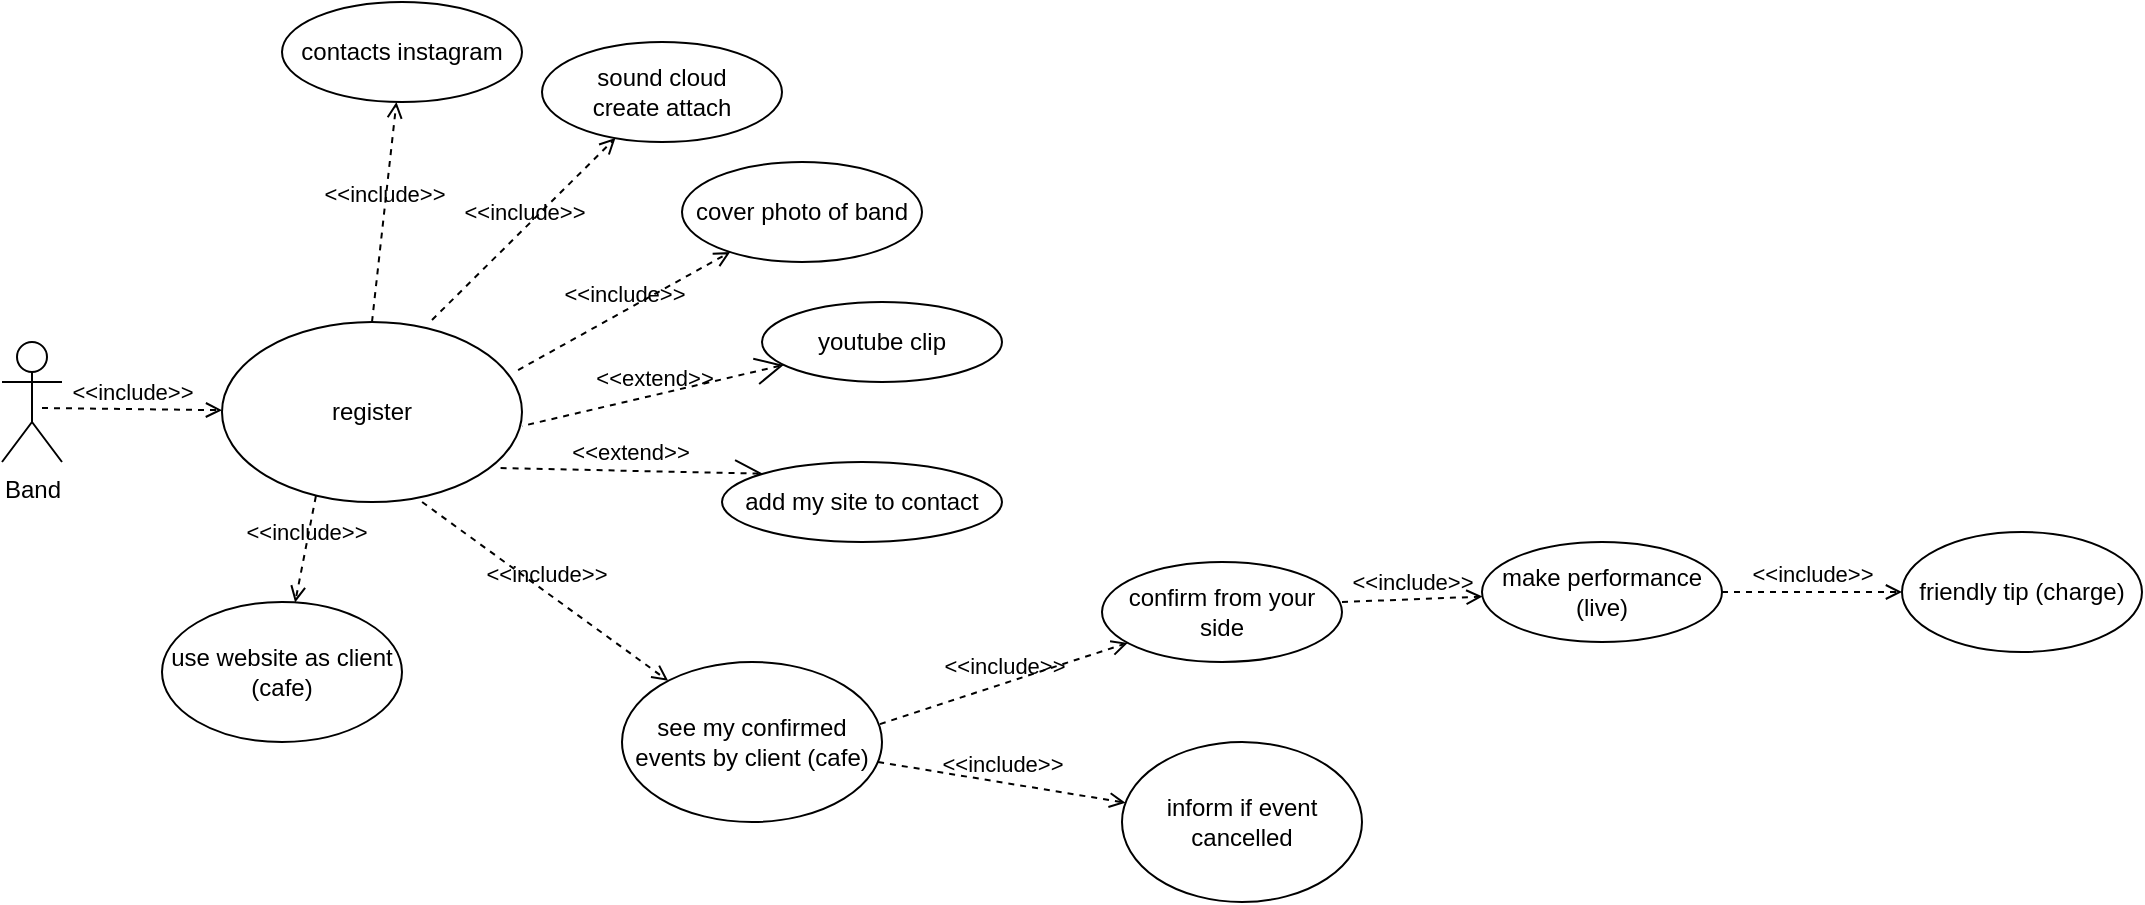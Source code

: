 <mxfile version="13.6.2" type="google"><diagram id="fqSOZ36k-DIlkdXyCzjL" name="Page-1"><mxGraphModel dx="1662" dy="713" grid="1" gridSize="10" guides="1" tooltips="1" connect="1" arrows="1" fold="1" page="1" pageScale="1" pageWidth="827" pageHeight="1169" math="0" shadow="0"><root><mxCell id="0"/><mxCell id="1" parent="0"/><mxCell id="g6ee9xb9qPj-vaVIbg3L-1" value="Band" style="shape=umlActor;verticalLabelPosition=bottom;verticalAlign=top;html=1;outlineConnect=0;" vertex="1" parent="1"><mxGeometry x="60" y="280" width="30" height="60" as="geometry"/></mxCell><mxCell id="g6ee9xb9qPj-vaVIbg3L-2" value="&amp;lt;&amp;lt;include&amp;gt;&amp;gt;" style="edgeStyle=none;html=1;endArrow=open;verticalAlign=bottom;dashed=1;labelBackgroundColor=none;" edge="1" parent="1" target="g6ee9xb9qPj-vaVIbg3L-3"><mxGeometry width="160" relative="1" as="geometry"><mxPoint x="80" y="313" as="sourcePoint"/><mxPoint x="120" y="310" as="targetPoint"/></mxGeometry></mxCell><mxCell id="g6ee9xb9qPj-vaVIbg3L-3" value="register" style="ellipse;whiteSpace=wrap;html=1;" vertex="1" parent="1"><mxGeometry x="170" y="270" width="150" height="90" as="geometry"/></mxCell><mxCell id="g6ee9xb9qPj-vaVIbg3L-4" value="&amp;lt;&amp;lt;include&amp;gt;&amp;gt;" style="edgeStyle=none;html=1;endArrow=open;verticalAlign=bottom;dashed=1;labelBackgroundColor=none;exitX=0.5;exitY=0;exitDx=0;exitDy=0;" edge="1" parent="1" source="g6ee9xb9qPj-vaVIbg3L-3" target="g6ee9xb9qPj-vaVIbg3L-5"><mxGeometry width="160" relative="1" as="geometry"><mxPoint x="330" y="370" as="sourcePoint"/><mxPoint x="250" y="220" as="targetPoint"/></mxGeometry></mxCell><mxCell id="g6ee9xb9qPj-vaVIbg3L-5" value="contacts instagram" style="ellipse;whiteSpace=wrap;html=1;" vertex="1" parent="1"><mxGeometry x="200" y="110" width="120" height="50" as="geometry"/></mxCell><mxCell id="g6ee9xb9qPj-vaVIbg3L-6" value="&amp;lt;&amp;lt;include&amp;gt;&amp;gt;" style="edgeStyle=none;html=1;endArrow=open;verticalAlign=bottom;dashed=1;labelBackgroundColor=none;exitX=0.7;exitY=-0.011;exitDx=0;exitDy=0;exitPerimeter=0;" edge="1" parent="1" source="g6ee9xb9qPj-vaVIbg3L-3" target="g6ee9xb9qPj-vaVIbg3L-7"><mxGeometry width="160" relative="1" as="geometry"><mxPoint x="330" y="370" as="sourcePoint"/><mxPoint x="380" y="270" as="targetPoint"/></mxGeometry></mxCell><mxCell id="g6ee9xb9qPj-vaVIbg3L-7" value="sound cloud &lt;br&gt;create attach" style="ellipse;whiteSpace=wrap;html=1;" vertex="1" parent="1"><mxGeometry x="330" y="130" width="120" height="50" as="geometry"/></mxCell><mxCell id="g6ee9xb9qPj-vaVIbg3L-8" value="&amp;lt;&amp;lt;include&amp;gt;&amp;gt;" style="edgeStyle=none;html=1;endArrow=open;verticalAlign=bottom;dashed=1;labelBackgroundColor=none;exitX=0.987;exitY=0.267;exitDx=0;exitDy=0;exitPerimeter=0;" edge="1" parent="1" source="g6ee9xb9qPj-vaVIbg3L-3" target="g6ee9xb9qPj-vaVIbg3L-9"><mxGeometry width="160" relative="1" as="geometry"><mxPoint x="330" y="360" as="sourcePoint"/><mxPoint x="490" y="360" as="targetPoint"/></mxGeometry></mxCell><mxCell id="g6ee9xb9qPj-vaVIbg3L-9" value="cover photo of band" style="ellipse;whiteSpace=wrap;html=1;" vertex="1" parent="1"><mxGeometry x="400" y="190" width="120" height="50" as="geometry"/></mxCell><mxCell id="g6ee9xb9qPj-vaVIbg3L-10" value="&amp;lt;&amp;lt;extend&amp;gt;&amp;gt;" style="edgeStyle=none;html=1;startArrow=open;endArrow=none;startSize=12;verticalAlign=bottom;dashed=1;labelBackgroundColor=none;entryX=1;entryY=0.578;entryDx=0;entryDy=0;entryPerimeter=0;" edge="1" parent="1" source="g6ee9xb9qPj-vaVIbg3L-11" target="g6ee9xb9qPj-vaVIbg3L-3"><mxGeometry width="160" relative="1" as="geometry"><mxPoint x="340" y="380" as="sourcePoint"/><mxPoint x="490" y="360" as="targetPoint"/></mxGeometry></mxCell><mxCell id="g6ee9xb9qPj-vaVIbg3L-11" value="youtube clip" style="ellipse;whiteSpace=wrap;html=1;" vertex="1" parent="1"><mxGeometry x="440" y="260" width="120" height="40" as="geometry"/></mxCell><mxCell id="g6ee9xb9qPj-vaVIbg3L-12" value="&amp;lt;&amp;lt;extend&amp;gt;&amp;gt;" style="edgeStyle=none;html=1;startArrow=open;endArrow=none;startSize=12;verticalAlign=bottom;dashed=1;labelBackgroundColor=none;entryX=0.92;entryY=0.811;entryDx=0;entryDy=0;entryPerimeter=0;exitX=0;exitY=0;exitDx=0;exitDy=0;" edge="1" parent="1" source="g6ee9xb9qPj-vaVIbg3L-13" target="g6ee9xb9qPj-vaVIbg3L-3"><mxGeometry width="160" relative="1" as="geometry"><mxPoint x="320" y="420" as="sourcePoint"/><mxPoint x="490" y="360" as="targetPoint"/></mxGeometry></mxCell><mxCell id="g6ee9xb9qPj-vaVIbg3L-13" value="add my site to contact" style="ellipse;whiteSpace=wrap;html=1;" vertex="1" parent="1"><mxGeometry x="420" y="340" width="140" height="40" as="geometry"/></mxCell><mxCell id="g6ee9xb9qPj-vaVIbg3L-14" value="&amp;lt;&amp;lt;include&amp;gt;&amp;gt;" style="edgeStyle=none;html=1;endArrow=open;verticalAlign=bottom;dashed=1;labelBackgroundColor=none;exitX=0.313;exitY=0.967;exitDx=0;exitDy=0;exitPerimeter=0;" edge="1" parent="1" source="g6ee9xb9qPj-vaVIbg3L-3" target="g6ee9xb9qPj-vaVIbg3L-15"><mxGeometry width="160" relative="1" as="geometry"><mxPoint x="200" y="500" as="sourcePoint"/><mxPoint x="200" y="450" as="targetPoint"/></mxGeometry></mxCell><mxCell id="g6ee9xb9qPj-vaVIbg3L-15" value="use website as client (cafe)" style="ellipse;whiteSpace=wrap;html=1;" vertex="1" parent="1"><mxGeometry x="140" y="410" width="120" height="70" as="geometry"/></mxCell><mxCell id="g6ee9xb9qPj-vaVIbg3L-16" value="&amp;lt;&amp;lt;include&amp;gt;&amp;gt;" style="edgeStyle=none;html=1;endArrow=open;verticalAlign=bottom;dashed=1;labelBackgroundColor=none;exitX=0.667;exitY=1;exitDx=0;exitDy=0;exitPerimeter=0;" edge="1" parent="1" source="g6ee9xb9qPj-vaVIbg3L-3" target="g6ee9xb9qPj-vaVIbg3L-17"><mxGeometry width="160" relative="1" as="geometry"><mxPoint x="330" y="350" as="sourcePoint"/><mxPoint x="470" y="510" as="targetPoint"/></mxGeometry></mxCell><mxCell id="g6ee9xb9qPj-vaVIbg3L-17" value="see my confirmed events by client (cafe)" style="ellipse;whiteSpace=wrap;html=1;" vertex="1" parent="1"><mxGeometry x="370" y="440" width="130" height="80" as="geometry"/></mxCell><mxCell id="g6ee9xb9qPj-vaVIbg3L-18" value="&amp;lt;&amp;lt;include&amp;gt;&amp;gt;" style="edgeStyle=none;html=1;endArrow=open;verticalAlign=bottom;dashed=1;labelBackgroundColor=none;exitX=0.992;exitY=0.388;exitDx=0;exitDy=0;exitPerimeter=0;" edge="1" parent="1" source="g6ee9xb9qPj-vaVIbg3L-17" target="g6ee9xb9qPj-vaVIbg3L-19"><mxGeometry width="160" relative="1" as="geometry"><mxPoint x="530" y="500" as="sourcePoint"/><mxPoint x="580" y="460" as="targetPoint"/></mxGeometry></mxCell><mxCell id="g6ee9xb9qPj-vaVIbg3L-19" value="confirm from your side" style="ellipse;whiteSpace=wrap;html=1;" vertex="1" parent="1"><mxGeometry x="610" y="390" width="120" height="50" as="geometry"/></mxCell><mxCell id="g6ee9xb9qPj-vaVIbg3L-20" value="&amp;lt;&amp;lt;include&amp;gt;&amp;gt;" style="edgeStyle=none;html=1;endArrow=open;verticalAlign=bottom;dashed=1;labelBackgroundColor=none;" edge="1" parent="1" target="g6ee9xb9qPj-vaVIbg3L-21"><mxGeometry width="160" relative="1" as="geometry"><mxPoint x="730" y="410" as="sourcePoint"/><mxPoint x="830" y="410" as="targetPoint"/></mxGeometry></mxCell><mxCell id="g6ee9xb9qPj-vaVIbg3L-21" value="make performance (live)" style="ellipse;whiteSpace=wrap;html=1;" vertex="1" parent="1"><mxGeometry x="800" y="380" width="120" height="50" as="geometry"/></mxCell><mxCell id="g6ee9xb9qPj-vaVIbg3L-22" value="&amp;lt;&amp;lt;include&amp;gt;&amp;gt;" style="edgeStyle=none;html=1;endArrow=open;verticalAlign=bottom;dashed=1;labelBackgroundColor=none;" edge="1" parent="1" source="g6ee9xb9qPj-vaVIbg3L-21" target="g6ee9xb9qPj-vaVIbg3L-23"><mxGeometry width="160" relative="1" as="geometry"><mxPoint x="920" y="410" as="sourcePoint"/><mxPoint x="1080" y="410" as="targetPoint"/></mxGeometry></mxCell><mxCell id="g6ee9xb9qPj-vaVIbg3L-23" value="friendly tip (charge)" style="ellipse;whiteSpace=wrap;html=1;" vertex="1" parent="1"><mxGeometry x="1010" y="375" width="120" height="60" as="geometry"/></mxCell><mxCell id="g6ee9xb9qPj-vaVIbg3L-24" value="&amp;lt;&amp;lt;include&amp;gt;&amp;gt;" style="edgeStyle=none;html=1;endArrow=open;verticalAlign=bottom;dashed=1;labelBackgroundColor=none;exitX=0.985;exitY=0.625;exitDx=0;exitDy=0;exitPerimeter=0;" edge="1" parent="1" source="g6ee9xb9qPj-vaVIbg3L-17" target="g6ee9xb9qPj-vaVIbg3L-25"><mxGeometry width="160" relative="1" as="geometry"><mxPoint x="330" y="330" as="sourcePoint"/><mxPoint x="680" y="530" as="targetPoint"/></mxGeometry></mxCell><mxCell id="g6ee9xb9qPj-vaVIbg3L-25" value="inform if event cancelled" style="ellipse;whiteSpace=wrap;html=1;" vertex="1" parent="1"><mxGeometry x="620" y="480" width="120" height="80" as="geometry"/></mxCell></root></mxGraphModel></diagram></mxfile>